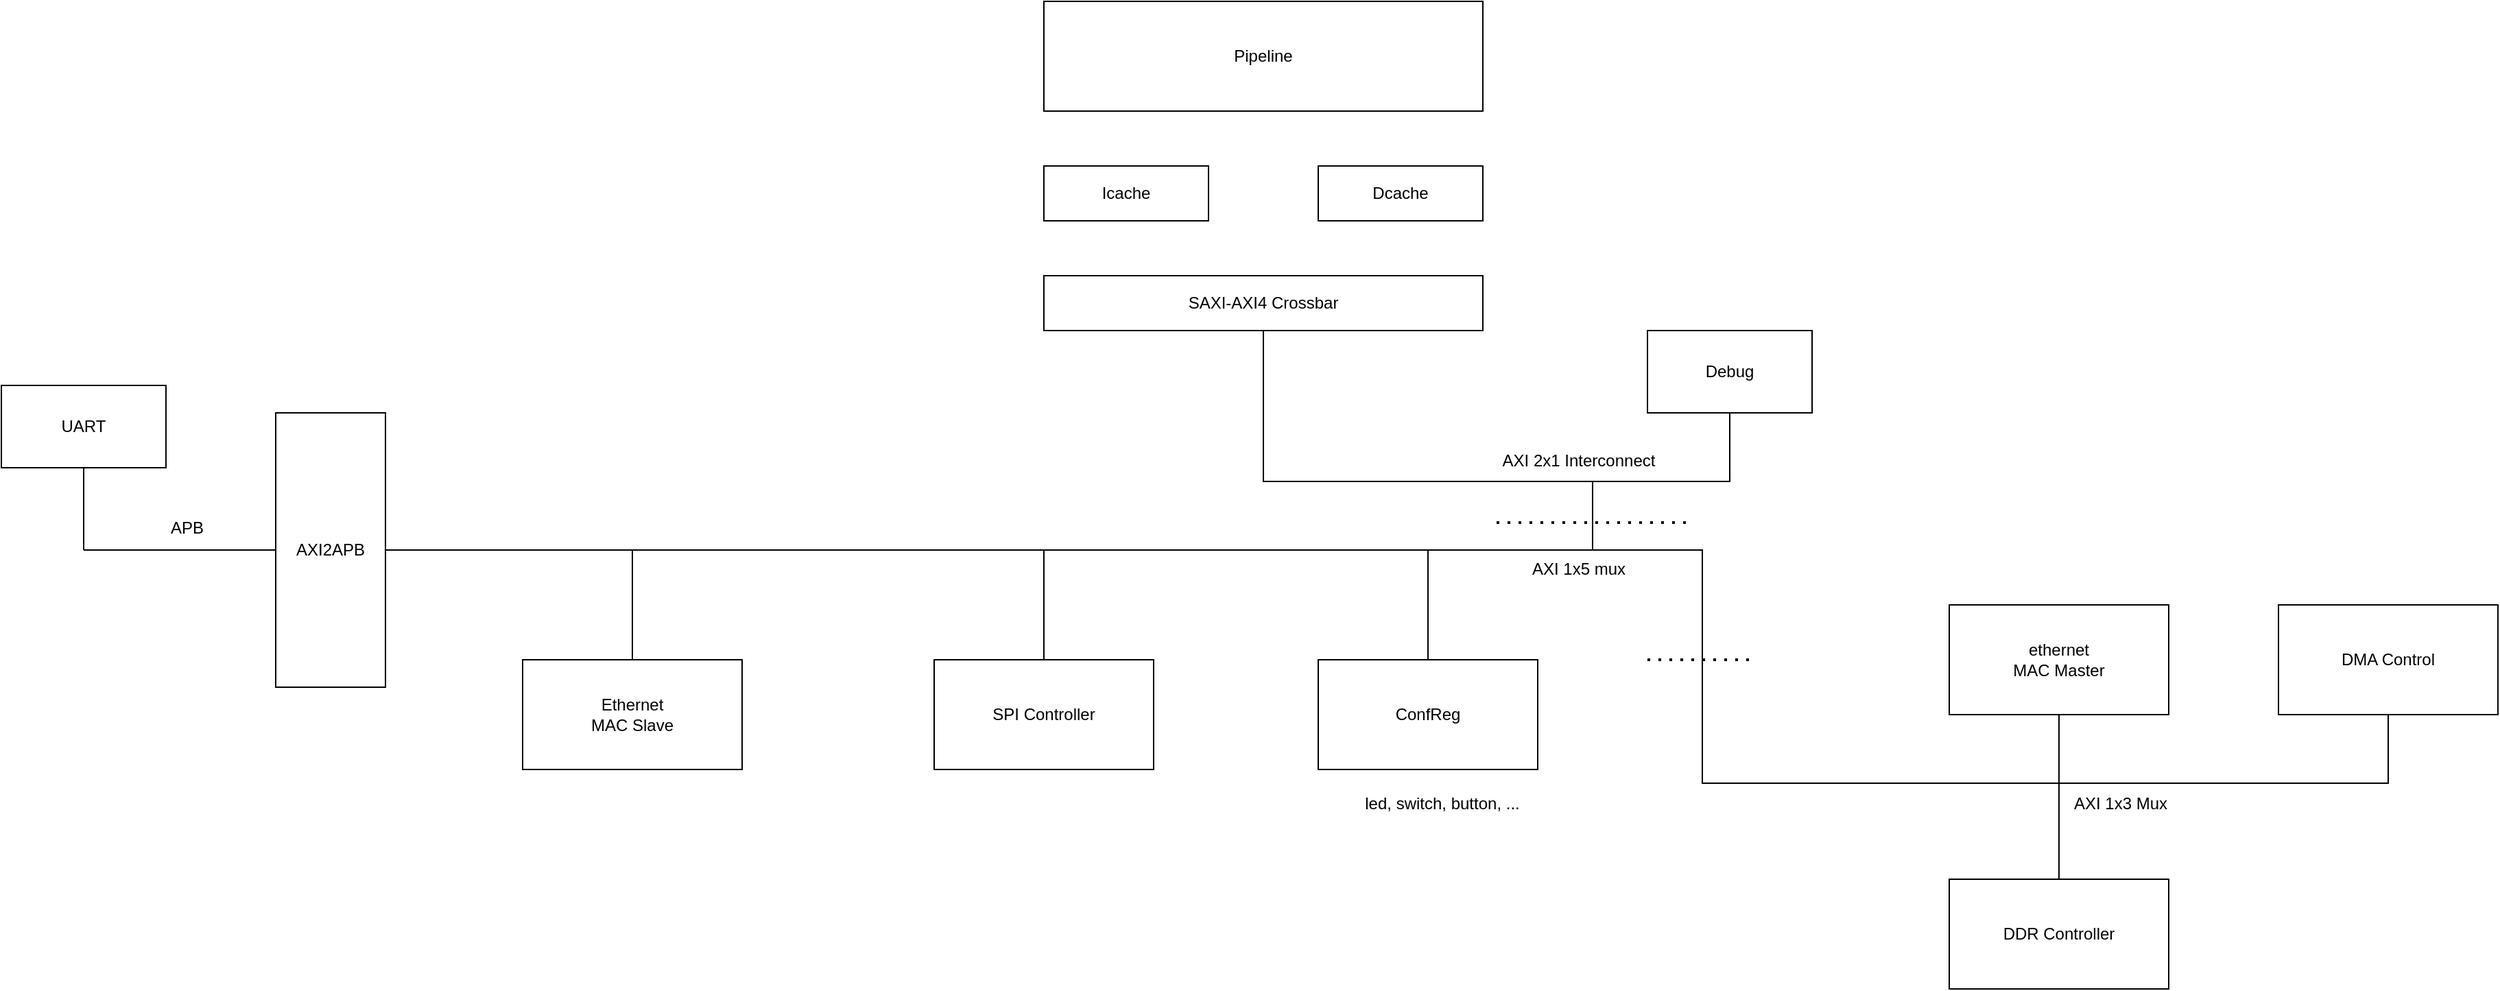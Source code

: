 <mxfile version="25.0.2">
  <diagram name="第 1 页" id="4L7nx1hSD8iLv4ocWDUh">
    <mxGraphModel dx="2965" dy="1678" grid="0" gridSize="10" guides="1" tooltips="1" connect="1" arrows="1" fold="1" page="0" pageScale="1" pageWidth="1169" pageHeight="827" math="0" shadow="0">
      <root>
        <mxCell id="0" />
        <mxCell id="1" parent="0" />
        <mxCell id="cY9irxVCExKThXwooNWX-1" value="Pipeline" style="rounded=0;whiteSpace=wrap;html=1;arcSize=8;" vertex="1" parent="1">
          <mxGeometry x="160" width="320" height="80" as="geometry" />
        </mxCell>
        <mxCell id="cY9irxVCExKThXwooNWX-3" value="Icache" style="rounded=0;whiteSpace=wrap;html=1;" vertex="1" parent="1">
          <mxGeometry x="160" y="120" width="120" height="40" as="geometry" />
        </mxCell>
        <mxCell id="cY9irxVCExKThXwooNWX-4" value="Dcache" style="rounded=0;whiteSpace=wrap;html=1;" vertex="1" parent="1">
          <mxGeometry x="360" y="120" width="120" height="40" as="geometry" />
        </mxCell>
        <mxCell id="cY9irxVCExKThXwooNWX-24" style="edgeStyle=orthogonalEdgeStyle;rounded=0;orthogonalLoop=1;jettySize=auto;html=1;exitX=0.5;exitY=1;exitDx=0;exitDy=0;endArrow=none;endFill=0;" edge="1" parent="1" source="cY9irxVCExKThXwooNWX-5">
          <mxGeometry relative="1" as="geometry">
            <mxPoint x="560" y="400" as="targetPoint" />
            <Array as="points">
              <mxPoint x="320" y="350" />
              <mxPoint x="560" y="350" />
            </Array>
          </mxGeometry>
        </mxCell>
        <mxCell id="cY9irxVCExKThXwooNWX-5" value="SAXI-AXI4 Crossbar" style="rounded=0;whiteSpace=wrap;html=1;" vertex="1" parent="1">
          <mxGeometry x="160" y="200" width="320" height="40" as="geometry" />
        </mxCell>
        <mxCell id="cY9irxVCExKThXwooNWX-7" value="AXI2APB" style="rounded=0;whiteSpace=wrap;html=1;" vertex="1" parent="1">
          <mxGeometry x="-400" y="300" width="80" height="200" as="geometry" />
        </mxCell>
        <mxCell id="cY9irxVCExKThXwooNWX-18" style="edgeStyle=orthogonalEdgeStyle;rounded=0;orthogonalLoop=1;jettySize=auto;html=1;exitX=0.5;exitY=0;exitDx=0;exitDy=0;entryX=0.5;entryY=1;entryDx=0;entryDy=0;endArrow=none;endFill=0;" edge="1" parent="1" source="cY9irxVCExKThXwooNWX-13">
          <mxGeometry relative="1" as="geometry">
            <mxPoint x="1140" y="520" as="targetPoint" />
            <Array as="points">
              <mxPoint x="900" y="570" />
              <mxPoint x="1140" y="570" />
            </Array>
          </mxGeometry>
        </mxCell>
        <mxCell id="cY9irxVCExKThXwooNWX-13" value="DDR Controller" style="rounded=0;whiteSpace=wrap;html=1;" vertex="1" parent="1">
          <mxGeometry x="820" y="640" width="160" height="80" as="geometry" />
        </mxCell>
        <mxCell id="cY9irxVCExKThXwooNWX-14" value="" style="endArrow=none;html=1;rounded=0;entryX=0.5;entryY=0;entryDx=0;entryDy=0;edgeStyle=orthogonalEdgeStyle;" edge="1" parent="1" target="cY9irxVCExKThXwooNWX-13">
          <mxGeometry width="50" height="50" relative="1" as="geometry">
            <mxPoint x="560" y="400" as="sourcePoint" />
            <mxPoint x="890" y="460" as="targetPoint" />
            <Array as="points">
              <mxPoint x="640" y="400" />
              <mxPoint x="640" y="570" />
              <mxPoint x="900" y="570" />
            </Array>
          </mxGeometry>
        </mxCell>
        <mxCell id="cY9irxVCExKThXwooNWX-15" value="" style="endArrow=none;html=1;rounded=0;" edge="1" parent="1">
          <mxGeometry width="50" height="50" relative="1" as="geometry">
            <mxPoint x="900" y="580" as="sourcePoint" />
            <mxPoint x="900" y="460" as="targetPoint" />
          </mxGeometry>
        </mxCell>
        <mxCell id="cY9irxVCExKThXwooNWX-16" value="ethernet&lt;div&gt;MAC Master&lt;/div&gt;" style="rounded=0;whiteSpace=wrap;html=1;" vertex="1" parent="1">
          <mxGeometry x="820" y="440" width="160" height="80" as="geometry" />
        </mxCell>
        <mxCell id="cY9irxVCExKThXwooNWX-25" value="Debug" style="rounded=0;whiteSpace=wrap;html=1;" vertex="1" parent="1">
          <mxGeometry x="600" y="240" width="120" height="60" as="geometry" />
        </mxCell>
        <mxCell id="cY9irxVCExKThXwooNWX-26" value="" style="endArrow=none;html=1;rounded=0;entryX=0.5;entryY=1;entryDx=0;entryDy=0;edgeStyle=orthogonalEdgeStyle;" edge="1" parent="1" target="cY9irxVCExKThXwooNWX-25">
          <mxGeometry width="50" height="50" relative="1" as="geometry">
            <mxPoint x="560" y="400" as="sourcePoint" />
            <mxPoint x="610" y="410" as="targetPoint" />
            <Array as="points">
              <mxPoint x="560" y="350" />
              <mxPoint x="660" y="350" />
            </Array>
          </mxGeometry>
        </mxCell>
        <mxCell id="cY9irxVCExKThXwooNWX-43" style="edgeStyle=orthogonalEdgeStyle;rounded=0;orthogonalLoop=1;jettySize=auto;html=1;exitX=0.5;exitY=0;exitDx=0;exitDy=0;endArrow=none;endFill=0;" edge="1" parent="1" source="cY9irxVCExKThXwooNWX-29">
          <mxGeometry relative="1" as="geometry">
            <mxPoint x="240" y="400" as="targetPoint" />
            <Array as="points">
              <mxPoint x="-140" y="400" />
            </Array>
          </mxGeometry>
        </mxCell>
        <mxCell id="cY9irxVCExKThXwooNWX-29" value="Ethernet&lt;div&gt;MAC Slave&lt;/div&gt;" style="rounded=0;whiteSpace=wrap;html=1;" vertex="1" parent="1">
          <mxGeometry x="-220" y="480" width="160" height="80" as="geometry" />
        </mxCell>
        <mxCell id="cY9irxVCExKThXwooNWX-34" value="UART" style="rounded=0;whiteSpace=wrap;html=1;" vertex="1" parent="1">
          <mxGeometry x="-600" y="280" width="120" height="60" as="geometry" />
        </mxCell>
        <mxCell id="cY9irxVCExKThXwooNWX-39" value="AXI 2x1 Interconnect" style="text;html=1;align=center;verticalAlign=middle;whiteSpace=wrap;rounded=0;" vertex="1" parent="1">
          <mxGeometry x="490" y="320" width="120" height="30" as="geometry" />
        </mxCell>
        <mxCell id="cY9irxVCExKThXwooNWX-40" value="AXI 1x3 Mux" style="text;html=1;align=center;verticalAlign=middle;whiteSpace=wrap;rounded=0;" vertex="1" parent="1">
          <mxGeometry x="900" y="570" width="90" height="30" as="geometry" />
        </mxCell>
        <mxCell id="cY9irxVCExKThXwooNWX-41" value="" style="endArrow=none;html=1;rounded=0;exitX=0.5;exitY=0;exitDx=0;exitDy=0;" edge="1" parent="1" source="cY9irxVCExKThXwooNWX-42">
          <mxGeometry width="50" height="50" relative="1" as="geometry">
            <mxPoint x="120" y="400" as="sourcePoint" />
            <mxPoint x="560" y="400" as="targetPoint" />
            <Array as="points">
              <mxPoint x="160" y="400" />
            </Array>
          </mxGeometry>
        </mxCell>
        <mxCell id="cY9irxVCExKThXwooNWX-42" value="SPI Controller" style="rounded=0;whiteSpace=wrap;html=1;" vertex="1" parent="1">
          <mxGeometry x="80" y="480" width="160" height="80" as="geometry" />
        </mxCell>
        <mxCell id="cY9irxVCExKThXwooNWX-44" value="DMA Control" style="rounded=0;whiteSpace=wrap;html=1;" vertex="1" parent="1">
          <mxGeometry x="1060" y="440" width="160" height="80" as="geometry" />
        </mxCell>
        <mxCell id="cY9irxVCExKThXwooNWX-45" value="ConfReg" style="rounded=0;whiteSpace=wrap;html=1;" vertex="1" parent="1">
          <mxGeometry x="360" y="480" width="160" height="80" as="geometry" />
        </mxCell>
        <mxCell id="cY9irxVCExKThXwooNWX-46" value="" style="endArrow=none;html=1;rounded=0;" edge="1" parent="1">
          <mxGeometry width="50" height="50" relative="1" as="geometry">
            <mxPoint x="440" y="480" as="sourcePoint" />
            <mxPoint x="440" y="400" as="targetPoint" />
          </mxGeometry>
        </mxCell>
        <mxCell id="cY9irxVCExKThXwooNWX-47" value="led, switch, button, ..." style="text;html=1;align=center;verticalAlign=middle;resizable=0;points=[];autosize=1;strokeColor=none;fillColor=none;" vertex="1" parent="1">
          <mxGeometry x="380" y="570" width="140" height="30" as="geometry" />
        </mxCell>
        <mxCell id="cY9irxVCExKThXwooNWX-48" value="" style="endArrow=none;html=1;rounded=0;exitX=1;exitY=0.5;exitDx=0;exitDy=0;" edge="1" parent="1" source="cY9irxVCExKThXwooNWX-7">
          <mxGeometry width="50" height="50" relative="1" as="geometry">
            <mxPoint x="-170" y="420" as="sourcePoint" />
            <mxPoint x="-140" y="400" as="targetPoint" />
          </mxGeometry>
        </mxCell>
        <mxCell id="cY9irxVCExKThXwooNWX-49" value="" style="endArrow=none;html=1;rounded=0;entryX=0;entryY=0.5;entryDx=0;entryDy=0;" edge="1" parent="1" target="cY9irxVCExKThXwooNWX-7">
          <mxGeometry width="50" height="50" relative="1" as="geometry">
            <mxPoint x="-540" y="400" as="sourcePoint" />
            <mxPoint x="-450" y="410" as="targetPoint" />
          </mxGeometry>
        </mxCell>
        <mxCell id="cY9irxVCExKThXwooNWX-50" value="" style="endArrow=none;html=1;rounded=0;entryX=0.5;entryY=1;entryDx=0;entryDy=0;" edge="1" parent="1" target="cY9irxVCExKThXwooNWX-34">
          <mxGeometry width="50" height="50" relative="1" as="geometry">
            <mxPoint x="-540" y="400" as="sourcePoint" />
            <mxPoint x="-500" y="460" as="targetPoint" />
          </mxGeometry>
        </mxCell>
        <mxCell id="cY9irxVCExKThXwooNWX-52" value="" style="endArrow=none;dashed=1;html=1;dashPattern=1 3;strokeWidth=2;rounded=0;" edge="1" parent="1">
          <mxGeometry width="50" height="50" relative="1" as="geometry">
            <mxPoint x="490" y="380" as="sourcePoint" />
            <mxPoint x="630" y="380" as="targetPoint" />
          </mxGeometry>
        </mxCell>
        <mxCell id="cY9irxVCExKThXwooNWX-54" value="AXI 1x5 mux" style="text;html=1;align=center;verticalAlign=middle;whiteSpace=wrap;rounded=0;" vertex="1" parent="1">
          <mxGeometry x="490" y="398.5" width="120" height="30" as="geometry" />
        </mxCell>
        <mxCell id="cY9irxVCExKThXwooNWX-55" value="" style="endArrow=none;dashed=1;html=1;dashPattern=1 3;strokeWidth=2;rounded=0;" edge="1" parent="1">
          <mxGeometry width="50" height="50" relative="1" as="geometry">
            <mxPoint x="600" y="480" as="sourcePoint" />
            <mxPoint x="680" y="480" as="targetPoint" />
          </mxGeometry>
        </mxCell>
        <mxCell id="cY9irxVCExKThXwooNWX-57" value="APB" style="text;html=1;align=center;verticalAlign=middle;resizable=0;points=[];autosize=1;strokeColor=none;fillColor=none;" vertex="1" parent="1">
          <mxGeometry x="-490" y="368.5" width="50" height="30" as="geometry" />
        </mxCell>
      </root>
    </mxGraphModel>
  </diagram>
</mxfile>
